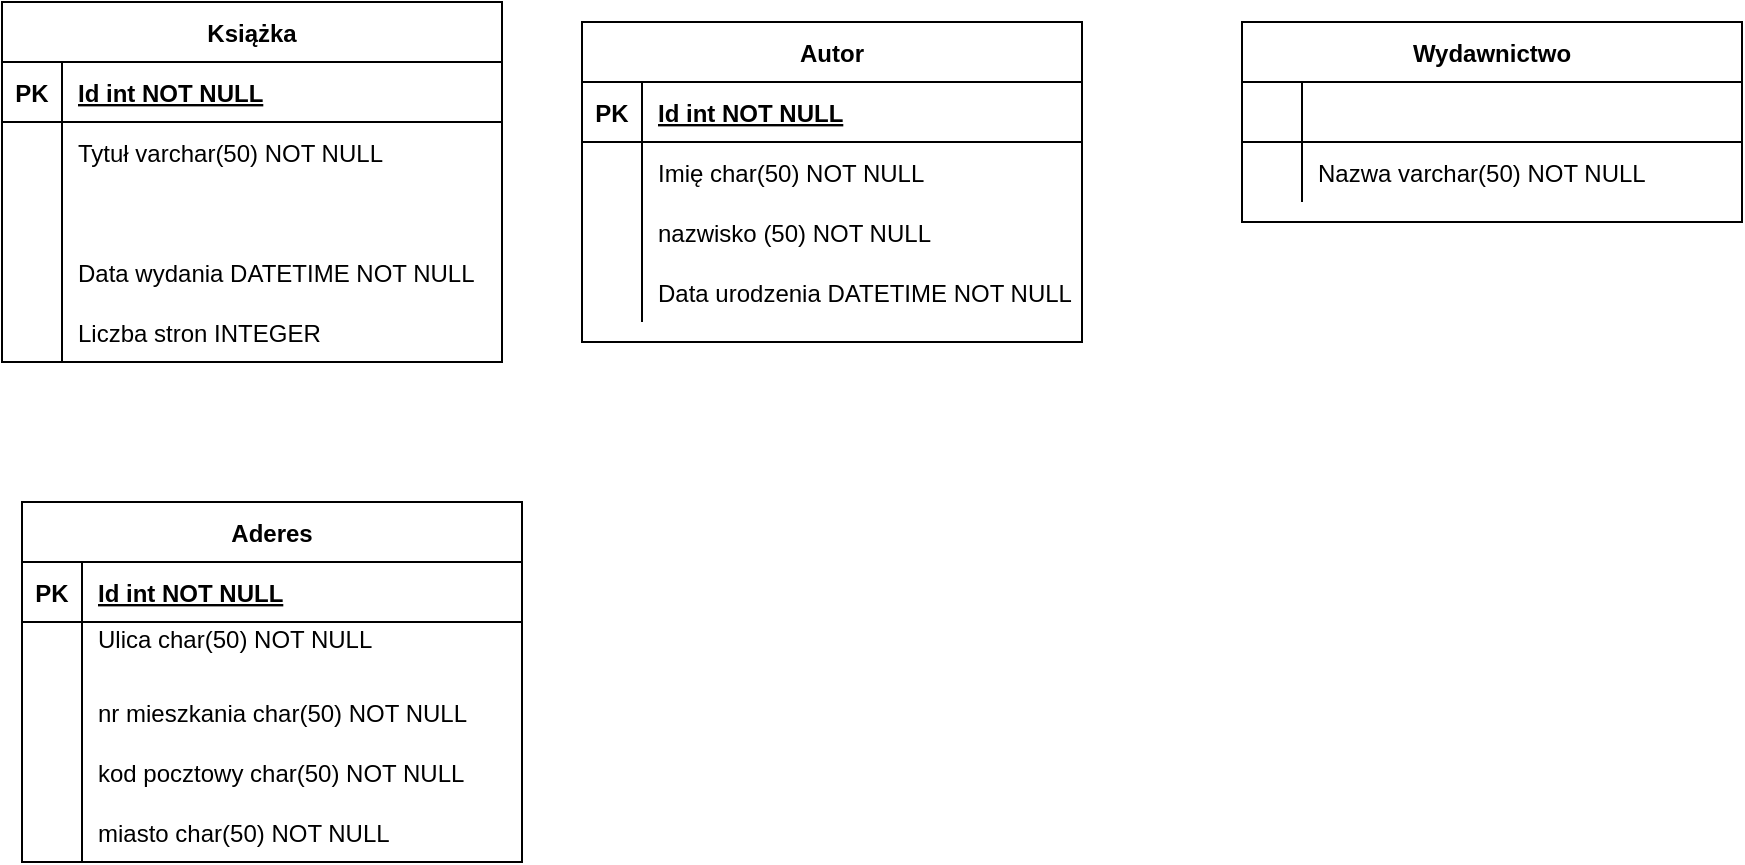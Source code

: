 <mxfile version="21.0.2" type="device"><diagram id="R2lEEEUBdFMjLlhIrx00" name="Page-1"><mxGraphModel dx="1434" dy="796" grid="1" gridSize="10" guides="1" tooltips="1" connect="1" arrows="1" fold="1" page="1" pageScale="1" pageWidth="850" pageHeight="1100" math="0" shadow="0" extFonts="Permanent Marker^https://fonts.googleapis.com/css?family=Permanent+Marker"><root><mxCell id="0"/><mxCell id="1" parent="0"/><mxCell id="XQ3k4hRz8-xJ4R1Mvmcu-1" value="Autor" style="shape=table;startSize=30;container=1;collapsible=1;childLayout=tableLayout;fixedRows=1;rowLines=0;fontStyle=1;align=center;resizeLast=1;" vertex="1" parent="1"><mxGeometry x="400" y="280" width="250" height="160" as="geometry"/></mxCell><mxCell id="XQ3k4hRz8-xJ4R1Mvmcu-2" value="" style="shape=partialRectangle;collapsible=0;dropTarget=0;pointerEvents=0;fillColor=none;points=[[0,0.5],[1,0.5]];portConstraint=eastwest;top=0;left=0;right=0;bottom=1;" vertex="1" parent="XQ3k4hRz8-xJ4R1Mvmcu-1"><mxGeometry y="30" width="250" height="30" as="geometry"/></mxCell><mxCell id="XQ3k4hRz8-xJ4R1Mvmcu-3" value="PK" style="shape=partialRectangle;overflow=hidden;connectable=0;fillColor=none;top=0;left=0;bottom=0;right=0;fontStyle=1;" vertex="1" parent="XQ3k4hRz8-xJ4R1Mvmcu-2"><mxGeometry width="30" height="30" as="geometry"><mxRectangle width="30" height="30" as="alternateBounds"/></mxGeometry></mxCell><mxCell id="XQ3k4hRz8-xJ4R1Mvmcu-4" value="Id int NOT NULL " style="shape=partialRectangle;overflow=hidden;connectable=0;fillColor=none;top=0;left=0;bottom=0;right=0;align=left;spacingLeft=6;fontStyle=5;" vertex="1" parent="XQ3k4hRz8-xJ4R1Mvmcu-2"><mxGeometry x="30" width="220" height="30" as="geometry"><mxRectangle width="220" height="30" as="alternateBounds"/></mxGeometry></mxCell><mxCell id="XQ3k4hRz8-xJ4R1Mvmcu-5" value="" style="shape=partialRectangle;collapsible=0;dropTarget=0;pointerEvents=0;fillColor=none;points=[[0,0.5],[1,0.5]];portConstraint=eastwest;top=0;left=0;right=0;bottom=0;" vertex="1" parent="XQ3k4hRz8-xJ4R1Mvmcu-1"><mxGeometry y="60" width="250" height="30" as="geometry"/></mxCell><mxCell id="XQ3k4hRz8-xJ4R1Mvmcu-6" value="" style="shape=partialRectangle;overflow=hidden;connectable=0;fillColor=none;top=0;left=0;bottom=0;right=0;" vertex="1" parent="XQ3k4hRz8-xJ4R1Mvmcu-5"><mxGeometry width="30" height="30" as="geometry"><mxRectangle width="30" height="30" as="alternateBounds"/></mxGeometry></mxCell><mxCell id="XQ3k4hRz8-xJ4R1Mvmcu-7" value="Imię char(50) NOT NULL" style="shape=partialRectangle;overflow=hidden;connectable=0;fillColor=none;top=0;left=0;bottom=0;right=0;align=left;spacingLeft=6;" vertex="1" parent="XQ3k4hRz8-xJ4R1Mvmcu-5"><mxGeometry x="30" width="220" height="30" as="geometry"><mxRectangle width="220" height="30" as="alternateBounds"/></mxGeometry></mxCell><mxCell id="XQ3k4hRz8-xJ4R1Mvmcu-8" style="shape=partialRectangle;collapsible=0;dropTarget=0;pointerEvents=0;fillColor=none;points=[[0,0.5],[1,0.5]];portConstraint=eastwest;top=0;left=0;right=0;bottom=0;" vertex="1" parent="XQ3k4hRz8-xJ4R1Mvmcu-1"><mxGeometry y="90" width="250" height="30" as="geometry"/></mxCell><mxCell id="XQ3k4hRz8-xJ4R1Mvmcu-9" style="shape=partialRectangle;overflow=hidden;connectable=0;fillColor=none;top=0;left=0;bottom=0;right=0;" vertex="1" parent="XQ3k4hRz8-xJ4R1Mvmcu-8"><mxGeometry width="30" height="30" as="geometry"><mxRectangle width="30" height="30" as="alternateBounds"/></mxGeometry></mxCell><mxCell id="XQ3k4hRz8-xJ4R1Mvmcu-10" value="nazwisko (50) NOT NULL" style="shape=partialRectangle;overflow=hidden;connectable=0;fillColor=none;top=0;left=0;bottom=0;right=0;align=left;spacingLeft=6;" vertex="1" parent="XQ3k4hRz8-xJ4R1Mvmcu-8"><mxGeometry x="30" width="220" height="30" as="geometry"><mxRectangle width="220" height="30" as="alternateBounds"/></mxGeometry></mxCell><mxCell id="XQ3k4hRz8-xJ4R1Mvmcu-11" style="shape=partialRectangle;collapsible=0;dropTarget=0;pointerEvents=0;fillColor=none;points=[[0,0.5],[1,0.5]];portConstraint=eastwest;top=0;left=0;right=0;bottom=0;" vertex="1" parent="XQ3k4hRz8-xJ4R1Mvmcu-1"><mxGeometry y="120" width="250" height="30" as="geometry"/></mxCell><mxCell id="XQ3k4hRz8-xJ4R1Mvmcu-12" style="shape=partialRectangle;overflow=hidden;connectable=0;fillColor=none;top=0;left=0;bottom=0;right=0;" vertex="1" parent="XQ3k4hRz8-xJ4R1Mvmcu-11"><mxGeometry width="30" height="30" as="geometry"><mxRectangle width="30" height="30" as="alternateBounds"/></mxGeometry></mxCell><mxCell id="XQ3k4hRz8-xJ4R1Mvmcu-13" value="Data urodzenia DATETIME NOT NULL" style="shape=partialRectangle;overflow=hidden;connectable=0;fillColor=none;top=0;left=0;bottom=0;right=0;align=left;spacingLeft=6;" vertex="1" parent="XQ3k4hRz8-xJ4R1Mvmcu-11"><mxGeometry x="30" width="220" height="30" as="geometry"><mxRectangle width="220" height="30" as="alternateBounds"/></mxGeometry></mxCell><mxCell id="XQ3k4hRz8-xJ4R1Mvmcu-14" value="Wydawnictwo" style="shape=table;startSize=30;container=1;collapsible=1;childLayout=tableLayout;fixedRows=1;rowLines=0;fontStyle=1;align=center;resizeLast=1;" vertex="1" parent="1"><mxGeometry x="730" y="280" width="250" height="100" as="geometry"/></mxCell><mxCell id="XQ3k4hRz8-xJ4R1Mvmcu-15" value="" style="shape=partialRectangle;collapsible=0;dropTarget=0;pointerEvents=0;fillColor=none;points=[[0,0.5],[1,0.5]];portConstraint=eastwest;top=0;left=0;right=0;bottom=1;" vertex="1" parent="XQ3k4hRz8-xJ4R1Mvmcu-14"><mxGeometry y="30" width="250" height="30" as="geometry"/></mxCell><mxCell id="XQ3k4hRz8-xJ4R1Mvmcu-16" value="" style="shape=partialRectangle;overflow=hidden;connectable=0;fillColor=none;top=0;left=0;bottom=0;right=0;fontStyle=1;" vertex="1" parent="XQ3k4hRz8-xJ4R1Mvmcu-15"><mxGeometry width="30" height="30" as="geometry"><mxRectangle width="30" height="30" as="alternateBounds"/></mxGeometry></mxCell><mxCell id="XQ3k4hRz8-xJ4R1Mvmcu-17" value="" style="shape=partialRectangle;overflow=hidden;connectable=0;fillColor=none;top=0;left=0;bottom=0;right=0;align=left;spacingLeft=6;fontStyle=5;" vertex="1" parent="XQ3k4hRz8-xJ4R1Mvmcu-15"><mxGeometry x="30" width="220" height="30" as="geometry"><mxRectangle width="220" height="30" as="alternateBounds"/></mxGeometry></mxCell><mxCell id="XQ3k4hRz8-xJ4R1Mvmcu-18" value="" style="shape=partialRectangle;collapsible=0;dropTarget=0;pointerEvents=0;fillColor=none;points=[[0,0.5],[1,0.5]];portConstraint=eastwest;top=0;left=0;right=0;bottom=0;" vertex="1" parent="XQ3k4hRz8-xJ4R1Mvmcu-14"><mxGeometry y="60" width="250" height="30" as="geometry"/></mxCell><mxCell id="XQ3k4hRz8-xJ4R1Mvmcu-19" value="" style="shape=partialRectangle;overflow=hidden;connectable=0;fillColor=none;top=0;left=0;bottom=0;right=0;" vertex="1" parent="XQ3k4hRz8-xJ4R1Mvmcu-18"><mxGeometry width="30" height="30" as="geometry"><mxRectangle width="30" height="30" as="alternateBounds"/></mxGeometry></mxCell><mxCell id="XQ3k4hRz8-xJ4R1Mvmcu-20" value="Nazwa varchar(50) NOT NULL" style="shape=partialRectangle;overflow=hidden;connectable=0;fillColor=none;top=0;left=0;bottom=0;right=0;align=left;spacingLeft=6;" vertex="1" parent="XQ3k4hRz8-xJ4R1Mvmcu-18"><mxGeometry x="30" width="220" height="30" as="geometry"><mxRectangle width="220" height="30" as="alternateBounds"/></mxGeometry></mxCell><object label="Książka" placeholders="1" qqq="" id="XQ3k4hRz8-xJ4R1Mvmcu-24"><mxCell style="shape=table;startSize=30;container=1;collapsible=1;childLayout=tableLayout;fixedRows=1;rowLines=0;fontStyle=1;align=center;resizeLast=1;" vertex="1" parent="1"><mxGeometry x="110" y="270" width="250" height="180" as="geometry"/></mxCell></object><mxCell id="XQ3k4hRz8-xJ4R1Mvmcu-25" value="" style="shape=partialRectangle;collapsible=0;dropTarget=0;pointerEvents=0;fillColor=none;points=[[0,0.5],[1,0.5]];portConstraint=eastwest;top=0;left=0;right=0;bottom=1;" vertex="1" parent="XQ3k4hRz8-xJ4R1Mvmcu-24"><mxGeometry y="30" width="250" height="30" as="geometry"/></mxCell><mxCell id="XQ3k4hRz8-xJ4R1Mvmcu-26" value="PK" style="shape=partialRectangle;overflow=hidden;connectable=0;fillColor=none;top=0;left=0;bottom=0;right=0;fontStyle=1;" vertex="1" parent="XQ3k4hRz8-xJ4R1Mvmcu-25"><mxGeometry width="30" height="30" as="geometry"><mxRectangle width="30" height="30" as="alternateBounds"/></mxGeometry></mxCell><mxCell id="XQ3k4hRz8-xJ4R1Mvmcu-27" value="Id int NOT NULL " style="shape=partialRectangle;overflow=hidden;connectable=0;fillColor=none;top=0;left=0;bottom=0;right=0;align=left;spacingLeft=6;fontStyle=5;" vertex="1" parent="XQ3k4hRz8-xJ4R1Mvmcu-25"><mxGeometry x="30" width="220" height="30" as="geometry"><mxRectangle width="220" height="30" as="alternateBounds"/></mxGeometry></mxCell><mxCell id="XQ3k4hRz8-xJ4R1Mvmcu-28" value="" style="shape=partialRectangle;collapsible=0;dropTarget=0;pointerEvents=0;fillColor=none;points=[[0,0.5],[1,0.5]];portConstraint=eastwest;top=0;left=0;right=0;bottom=0;" vertex="1" parent="XQ3k4hRz8-xJ4R1Mvmcu-24"><mxGeometry y="60" width="250" height="30" as="geometry"/></mxCell><mxCell id="XQ3k4hRz8-xJ4R1Mvmcu-29" value="" style="shape=partialRectangle;overflow=hidden;connectable=0;fillColor=none;top=0;left=0;bottom=0;right=0;" vertex="1" parent="XQ3k4hRz8-xJ4R1Mvmcu-28"><mxGeometry width="30" height="30" as="geometry"><mxRectangle width="30" height="30" as="alternateBounds"/></mxGeometry></mxCell><mxCell id="XQ3k4hRz8-xJ4R1Mvmcu-30" value="Tytuł varchar(50) NOT NULL" style="shape=partialRectangle;overflow=hidden;connectable=0;fillColor=none;top=0;left=0;bottom=0;right=0;align=left;spacingLeft=6;" vertex="1" parent="XQ3k4hRz8-xJ4R1Mvmcu-28"><mxGeometry x="30" width="220" height="30" as="geometry"><mxRectangle width="220" height="30" as="alternateBounds"/></mxGeometry></mxCell><mxCell id="XQ3k4hRz8-xJ4R1Mvmcu-31" style="shape=partialRectangle;collapsible=0;dropTarget=0;pointerEvents=0;fillColor=none;points=[[0,0.5],[1,0.5]];portConstraint=eastwest;top=0;left=0;right=0;bottom=0;" vertex="1" parent="XQ3k4hRz8-xJ4R1Mvmcu-24"><mxGeometry y="90" width="250" height="30" as="geometry"/></mxCell><mxCell id="XQ3k4hRz8-xJ4R1Mvmcu-32" value="" style="shape=partialRectangle;overflow=hidden;connectable=0;fillColor=none;top=0;left=0;bottom=0;right=0;" vertex="1" parent="XQ3k4hRz8-xJ4R1Mvmcu-31"><mxGeometry width="30" height="30" as="geometry"><mxRectangle width="30" height="30" as="alternateBounds"/></mxGeometry></mxCell><mxCell id="XQ3k4hRz8-xJ4R1Mvmcu-33" value="" style="shape=partialRectangle;overflow=hidden;connectable=0;fillColor=none;top=0;left=0;bottom=0;right=0;align=left;spacingLeft=6;" vertex="1" parent="XQ3k4hRz8-xJ4R1Mvmcu-31"><mxGeometry x="30" width="220" height="30" as="geometry"><mxRectangle width="220" height="30" as="alternateBounds"/></mxGeometry></mxCell><mxCell id="XQ3k4hRz8-xJ4R1Mvmcu-37" style="shape=partialRectangle;collapsible=0;dropTarget=0;pointerEvents=0;fillColor=none;points=[[0,0.5],[1,0.5]];portConstraint=eastwest;top=0;left=0;right=0;bottom=0;" vertex="1" parent="XQ3k4hRz8-xJ4R1Mvmcu-24"><mxGeometry y="120" width="250" height="30" as="geometry"/></mxCell><mxCell id="XQ3k4hRz8-xJ4R1Mvmcu-38" style="shape=partialRectangle;overflow=hidden;connectable=0;fillColor=none;top=0;left=0;bottom=0;right=0;" vertex="1" parent="XQ3k4hRz8-xJ4R1Mvmcu-37"><mxGeometry width="30" height="30" as="geometry"><mxRectangle width="30" height="30" as="alternateBounds"/></mxGeometry></mxCell><mxCell id="XQ3k4hRz8-xJ4R1Mvmcu-39" value="Data wydania DATETIME NOT NULL" style="shape=partialRectangle;overflow=hidden;connectable=0;fillColor=none;top=0;left=0;bottom=0;right=0;align=left;spacingLeft=6;" vertex="1" parent="XQ3k4hRz8-xJ4R1Mvmcu-37"><mxGeometry x="30" width="220" height="30" as="geometry"><mxRectangle width="220" height="30" as="alternateBounds"/></mxGeometry></mxCell><mxCell id="XQ3k4hRz8-xJ4R1Mvmcu-40" style="shape=partialRectangle;collapsible=0;dropTarget=0;pointerEvents=0;fillColor=none;points=[[0,0.5],[1,0.5]];portConstraint=eastwest;top=0;left=0;right=0;bottom=0;" vertex="1" parent="XQ3k4hRz8-xJ4R1Mvmcu-24"><mxGeometry y="150" width="250" height="30" as="geometry"/></mxCell><mxCell id="XQ3k4hRz8-xJ4R1Mvmcu-41" style="shape=partialRectangle;overflow=hidden;connectable=0;fillColor=none;top=0;left=0;bottom=0;right=0;" vertex="1" parent="XQ3k4hRz8-xJ4R1Mvmcu-40"><mxGeometry width="30" height="30" as="geometry"><mxRectangle width="30" height="30" as="alternateBounds"/></mxGeometry></mxCell><mxCell id="XQ3k4hRz8-xJ4R1Mvmcu-42" value="Liczba stron INTEGER" style="shape=partialRectangle;overflow=hidden;connectable=0;fillColor=none;top=0;left=0;bottom=0;right=0;align=left;spacingLeft=6;" vertex="1" parent="XQ3k4hRz8-xJ4R1Mvmcu-40"><mxGeometry x="30" width="220" height="30" as="geometry"><mxRectangle width="220" height="30" as="alternateBounds"/></mxGeometry></mxCell><object label="Aderes" placeholders="1" qqq="" id="XQ3k4hRz8-xJ4R1Mvmcu-43"><mxCell style="shape=table;startSize=30;container=1;collapsible=1;childLayout=tableLayout;fixedRows=1;rowLines=0;fontStyle=1;align=center;resizeLast=1;" vertex="1" parent="1"><mxGeometry x="120" y="520" width="250" height="180" as="geometry"/></mxCell></object><mxCell id="XQ3k4hRz8-xJ4R1Mvmcu-44" value="" style="shape=partialRectangle;collapsible=0;dropTarget=0;pointerEvents=0;fillColor=none;points=[[0,0.5],[1,0.5]];portConstraint=eastwest;top=0;left=0;right=0;bottom=1;" vertex="1" parent="XQ3k4hRz8-xJ4R1Mvmcu-43"><mxGeometry y="30" width="250" height="30" as="geometry"/></mxCell><mxCell id="XQ3k4hRz8-xJ4R1Mvmcu-45" value="PK" style="shape=partialRectangle;overflow=hidden;connectable=0;fillColor=none;top=0;left=0;bottom=0;right=0;fontStyle=1;" vertex="1" parent="XQ3k4hRz8-xJ4R1Mvmcu-44"><mxGeometry width="30" height="30" as="geometry"><mxRectangle width="30" height="30" as="alternateBounds"/></mxGeometry></mxCell><mxCell id="XQ3k4hRz8-xJ4R1Mvmcu-46" value="Id int NOT NULL " style="shape=partialRectangle;overflow=hidden;connectable=0;fillColor=none;top=0;left=0;bottom=0;right=0;align=left;spacingLeft=6;fontStyle=5;" vertex="1" parent="XQ3k4hRz8-xJ4R1Mvmcu-44"><mxGeometry x="30" width="220" height="30" as="geometry"><mxRectangle width="220" height="30" as="alternateBounds"/></mxGeometry></mxCell><mxCell id="XQ3k4hRz8-xJ4R1Mvmcu-47" value="" style="shape=partialRectangle;collapsible=0;dropTarget=0;pointerEvents=0;fillColor=none;points=[[0,0.5],[1,0.5]];portConstraint=eastwest;top=0;left=0;right=0;bottom=0;" vertex="1" parent="XQ3k4hRz8-xJ4R1Mvmcu-43"><mxGeometry y="60" width="250" height="30" as="geometry"/></mxCell><mxCell id="XQ3k4hRz8-xJ4R1Mvmcu-48" value="" style="shape=partialRectangle;overflow=hidden;connectable=0;fillColor=none;top=0;left=0;bottom=0;right=0;" vertex="1" parent="XQ3k4hRz8-xJ4R1Mvmcu-47"><mxGeometry width="30" height="30" as="geometry"><mxRectangle width="30" height="30" as="alternateBounds"/></mxGeometry></mxCell><mxCell id="XQ3k4hRz8-xJ4R1Mvmcu-49" value="Ulica char(50) NOT NULL &#10;" style="shape=partialRectangle;overflow=hidden;connectable=0;fillColor=none;top=0;left=0;bottom=0;right=0;align=left;spacingLeft=6;" vertex="1" parent="XQ3k4hRz8-xJ4R1Mvmcu-47"><mxGeometry x="30" width="220" height="30" as="geometry"><mxRectangle width="220" height="30" as="alternateBounds"/></mxGeometry></mxCell><mxCell id="XQ3k4hRz8-xJ4R1Mvmcu-50" style="shape=partialRectangle;collapsible=0;dropTarget=0;pointerEvents=0;fillColor=none;points=[[0,0.5],[1,0.5]];portConstraint=eastwest;top=0;left=0;right=0;bottom=0;" vertex="1" parent="XQ3k4hRz8-xJ4R1Mvmcu-43"><mxGeometry y="90" width="250" height="30" as="geometry"/></mxCell><mxCell id="XQ3k4hRz8-xJ4R1Mvmcu-51" value="" style="shape=partialRectangle;overflow=hidden;connectable=0;fillColor=none;top=0;left=0;bottom=0;right=0;" vertex="1" parent="XQ3k4hRz8-xJ4R1Mvmcu-50"><mxGeometry width="30" height="30" as="geometry"><mxRectangle width="30" height="30" as="alternateBounds"/></mxGeometry></mxCell><mxCell id="XQ3k4hRz8-xJ4R1Mvmcu-52" value="nr mieszkania char(50) NOT NULL" style="shape=partialRectangle;overflow=hidden;connectable=0;fillColor=none;top=0;left=0;bottom=0;right=0;align=left;spacingLeft=6;" vertex="1" parent="XQ3k4hRz8-xJ4R1Mvmcu-50"><mxGeometry x="30" width="220" height="30" as="geometry"><mxRectangle width="220" height="30" as="alternateBounds"/></mxGeometry></mxCell><mxCell id="XQ3k4hRz8-xJ4R1Mvmcu-53" style="shape=partialRectangle;collapsible=0;dropTarget=0;pointerEvents=0;fillColor=none;points=[[0,0.5],[1,0.5]];portConstraint=eastwest;top=0;left=0;right=0;bottom=0;" vertex="1" parent="XQ3k4hRz8-xJ4R1Mvmcu-43"><mxGeometry y="120" width="250" height="30" as="geometry"/></mxCell><mxCell id="XQ3k4hRz8-xJ4R1Mvmcu-54" style="shape=partialRectangle;overflow=hidden;connectable=0;fillColor=none;top=0;left=0;bottom=0;right=0;" vertex="1" parent="XQ3k4hRz8-xJ4R1Mvmcu-53"><mxGeometry width="30" height="30" as="geometry"><mxRectangle width="30" height="30" as="alternateBounds"/></mxGeometry></mxCell><mxCell id="XQ3k4hRz8-xJ4R1Mvmcu-55" value="kod pocztowy char(50) NOT NULL" style="shape=partialRectangle;overflow=hidden;connectable=0;fillColor=none;top=0;left=0;bottom=0;right=0;align=left;spacingLeft=6;" vertex="1" parent="XQ3k4hRz8-xJ4R1Mvmcu-53"><mxGeometry x="30" width="220" height="30" as="geometry"><mxRectangle width="220" height="30" as="alternateBounds"/></mxGeometry></mxCell><mxCell id="XQ3k4hRz8-xJ4R1Mvmcu-56" style="shape=partialRectangle;collapsible=0;dropTarget=0;pointerEvents=0;fillColor=none;points=[[0,0.5],[1,0.5]];portConstraint=eastwest;top=0;left=0;right=0;bottom=0;" vertex="1" parent="XQ3k4hRz8-xJ4R1Mvmcu-43"><mxGeometry y="150" width="250" height="30" as="geometry"/></mxCell><mxCell id="XQ3k4hRz8-xJ4R1Mvmcu-57" style="shape=partialRectangle;overflow=hidden;connectable=0;fillColor=none;top=0;left=0;bottom=0;right=0;" vertex="1" parent="XQ3k4hRz8-xJ4R1Mvmcu-56"><mxGeometry width="30" height="30" as="geometry"><mxRectangle width="30" height="30" as="alternateBounds"/></mxGeometry></mxCell><mxCell id="XQ3k4hRz8-xJ4R1Mvmcu-58" value="miasto char(50) NOT NULL" style="shape=partialRectangle;overflow=hidden;connectable=0;fillColor=none;top=0;left=0;bottom=0;right=0;align=left;spacingLeft=6;" vertex="1" parent="XQ3k4hRz8-xJ4R1Mvmcu-56"><mxGeometry x="30" width="220" height="30" as="geometry"><mxRectangle width="220" height="30" as="alternateBounds"/></mxGeometry></mxCell></root></mxGraphModel></diagram></mxfile>